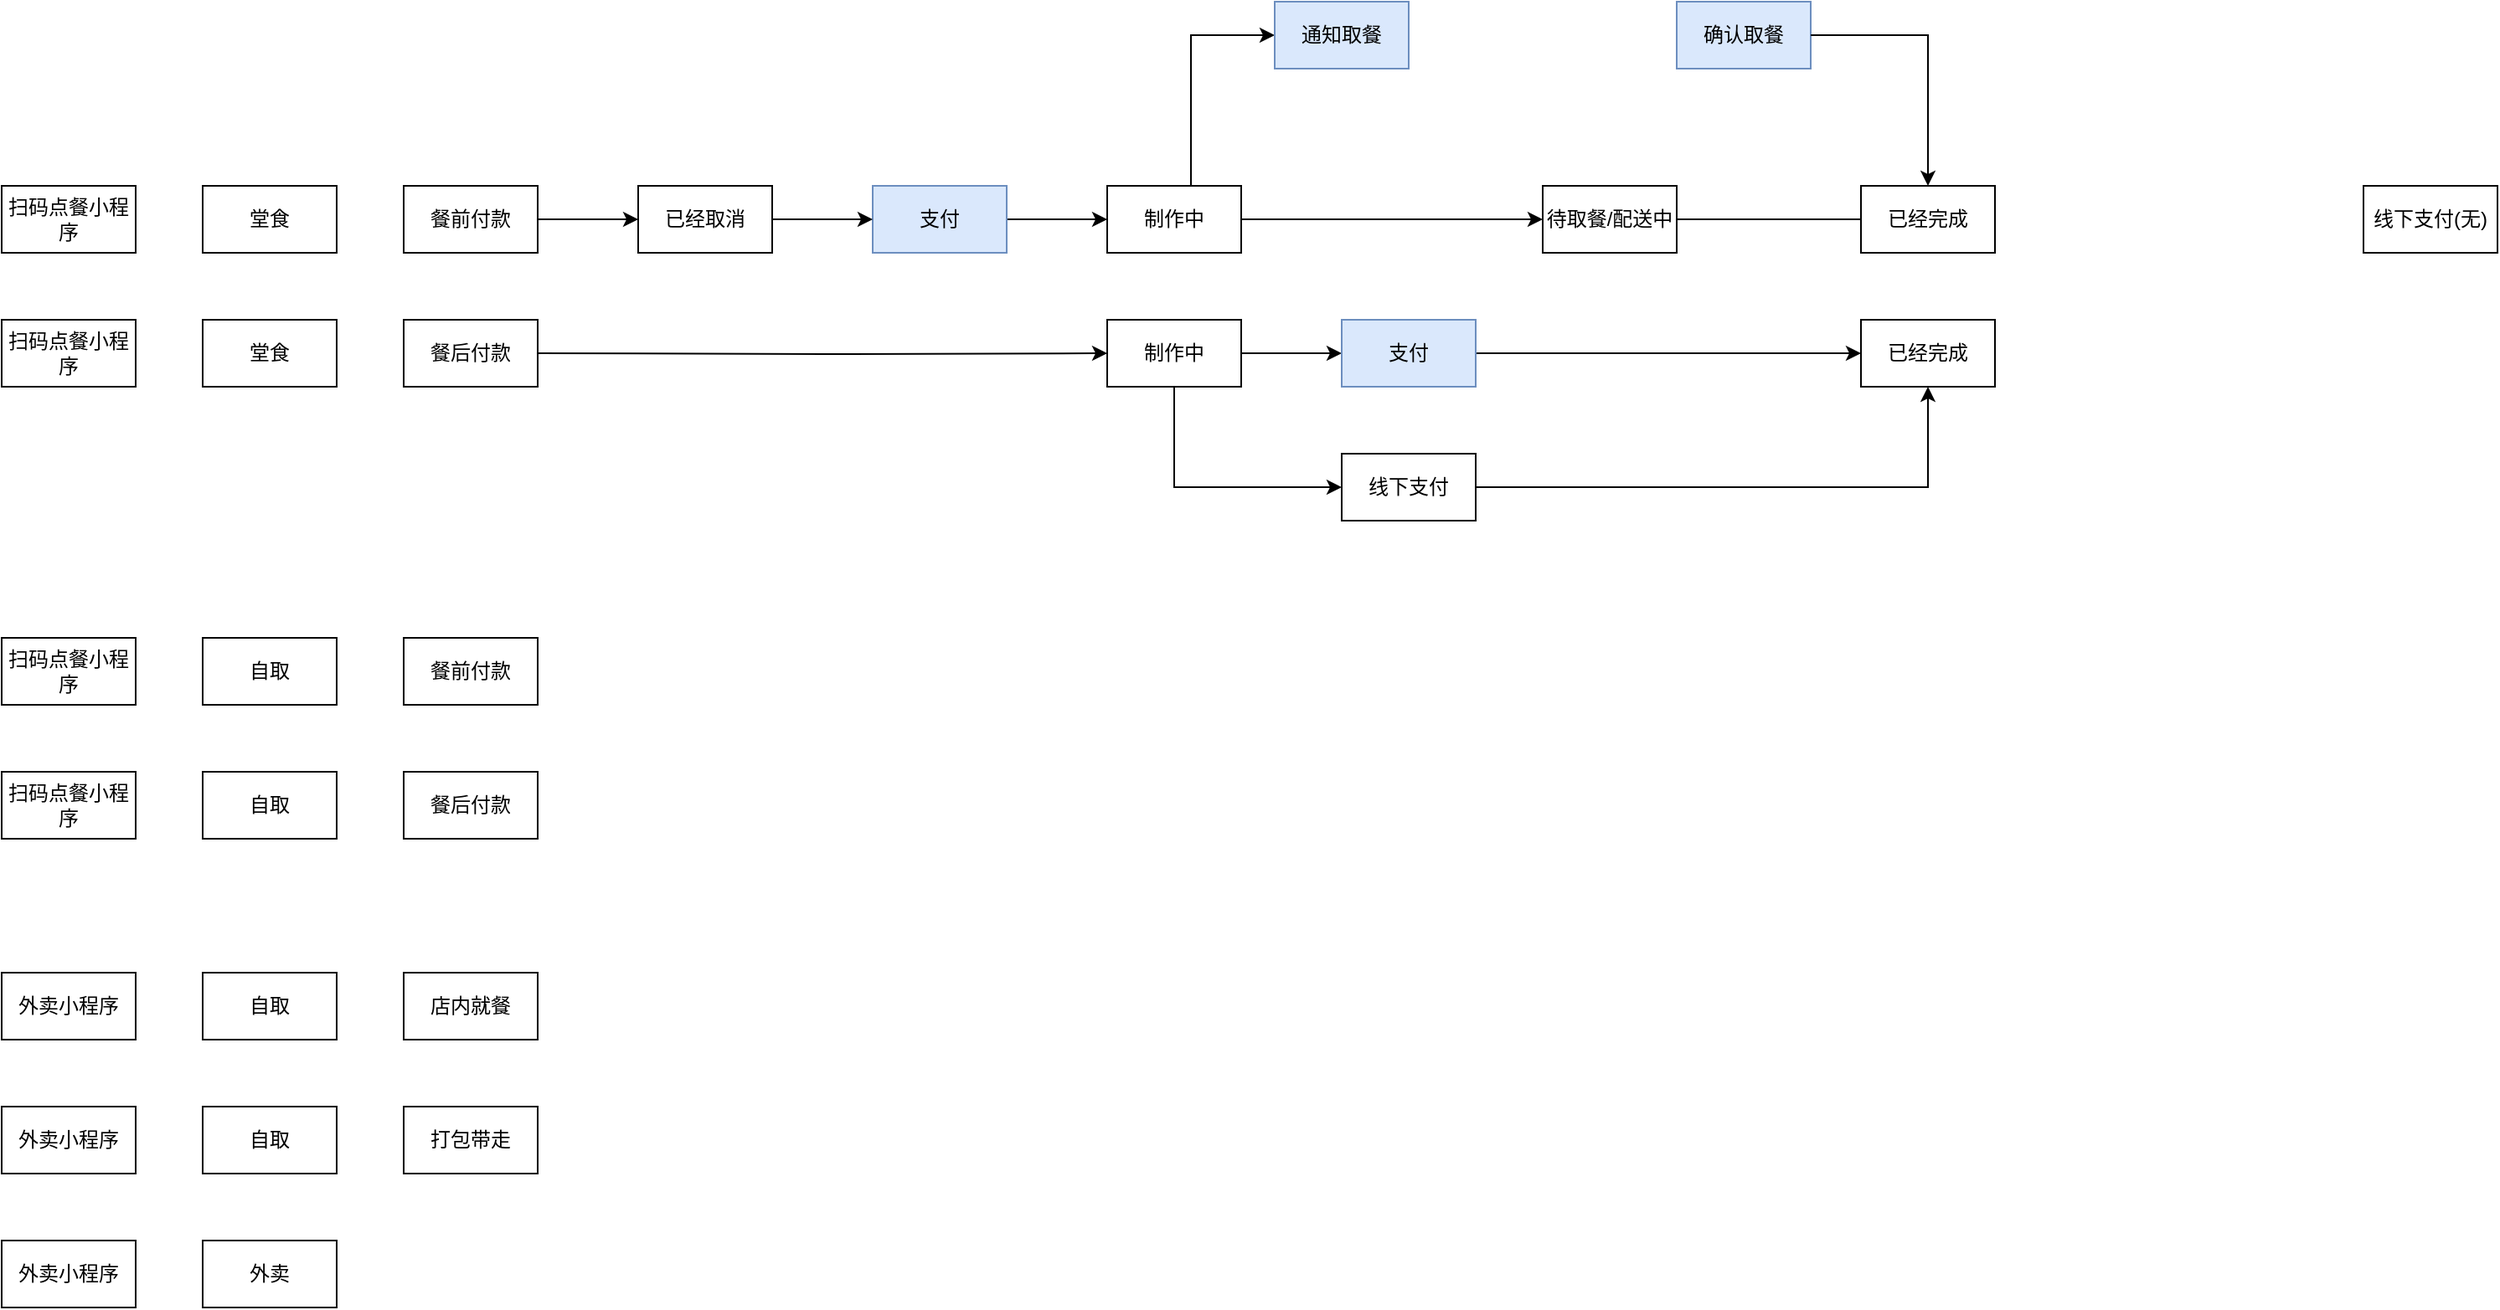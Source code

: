 <mxfile version="22.0.8" type="github">
  <diagram id="C5RBs43oDa-KdzZeNtuy" name="Page-1">
    <mxGraphModel dx="940" dy="1659" grid="1" gridSize="10" guides="1" tooltips="1" connect="1" arrows="1" fold="1" page="1" pageScale="1" pageWidth="827" pageHeight="1169" math="0" shadow="0">
      <root>
        <mxCell id="WIyWlLk6GJQsqaUBKTNV-0" />
        <mxCell id="WIyWlLk6GJQsqaUBKTNV-1" parent="WIyWlLk6GJQsqaUBKTNV-0" />
        <mxCell id="pHIMFOc5z1mj0au0Gz62-32" style="edgeStyle=orthogonalEdgeStyle;rounded=0;orthogonalLoop=1;jettySize=auto;html=1;entryX=0;entryY=0.5;entryDx=0;entryDy=0;" parent="WIyWlLk6GJQsqaUBKTNV-1" source="pHIMFOc5z1mj0au0Gz62-0" target="pHIMFOc5z1mj0au0Gz62-33" edge="1">
          <mxGeometry relative="1" as="geometry" />
        </mxCell>
        <mxCell id="pHIMFOc5z1mj0au0Gz62-0" value="餐前付款" style="rounded=0;whiteSpace=wrap;html=1;" parent="WIyWlLk6GJQsqaUBKTNV-1" vertex="1">
          <mxGeometry x="360" y="80" width="80" height="40" as="geometry" />
        </mxCell>
        <mxCell id="pHIMFOc5z1mj0au0Gz62-1" value="餐后付款" style="rounded=0;whiteSpace=wrap;html=1;" parent="WIyWlLk6GJQsqaUBKTNV-1" vertex="1">
          <mxGeometry x="360" y="160" width="80" height="40" as="geometry" />
        </mxCell>
        <mxCell id="pHIMFOc5z1mj0au0Gz62-2" value="堂食" style="rounded=0;whiteSpace=wrap;html=1;" parent="WIyWlLk6GJQsqaUBKTNV-1" vertex="1">
          <mxGeometry x="240" y="80" width="80" height="40" as="geometry" />
        </mxCell>
        <mxCell id="pHIMFOc5z1mj0au0Gz62-6" value="外卖小程序" style="rounded=0;whiteSpace=wrap;html=1;" parent="WIyWlLk6GJQsqaUBKTNV-1" vertex="1">
          <mxGeometry x="120" y="550" width="80" height="40" as="geometry" />
        </mxCell>
        <mxCell id="pHIMFOc5z1mj0au0Gz62-13" value="自取" style="rounded=0;whiteSpace=wrap;html=1;" parent="WIyWlLk6GJQsqaUBKTNV-1" vertex="1">
          <mxGeometry x="240" y="550" width="80" height="40" as="geometry" />
        </mxCell>
        <mxCell id="pHIMFOc5z1mj0au0Gz62-14" value="店内就餐" style="rounded=0;whiteSpace=wrap;html=1;" parent="WIyWlLk6GJQsqaUBKTNV-1" vertex="1">
          <mxGeometry x="360" y="550" width="80" height="40" as="geometry" />
        </mxCell>
        <mxCell id="pHIMFOc5z1mj0au0Gz62-17" value="扫码点餐小程序" style="rounded=0;whiteSpace=wrap;html=1;" parent="WIyWlLk6GJQsqaUBKTNV-1" vertex="1">
          <mxGeometry x="120" y="80" width="80" height="40" as="geometry" />
        </mxCell>
        <mxCell id="pHIMFOc5z1mj0au0Gz62-18" value="扫码点餐小程序" style="rounded=0;whiteSpace=wrap;html=1;" parent="WIyWlLk6GJQsqaUBKTNV-1" vertex="1">
          <mxGeometry x="120" y="160" width="80" height="40" as="geometry" />
        </mxCell>
        <mxCell id="pHIMFOc5z1mj0au0Gz62-19" value="堂食" style="rounded=0;whiteSpace=wrap;html=1;" parent="WIyWlLk6GJQsqaUBKTNV-1" vertex="1">
          <mxGeometry x="240" y="160" width="80" height="40" as="geometry" />
        </mxCell>
        <mxCell id="pHIMFOc5z1mj0au0Gz62-20" value="餐前付款" style="rounded=0;whiteSpace=wrap;html=1;" parent="WIyWlLk6GJQsqaUBKTNV-1" vertex="1">
          <mxGeometry x="360" y="350" width="80" height="40" as="geometry" />
        </mxCell>
        <mxCell id="pHIMFOc5z1mj0au0Gz62-21" value="餐后付款" style="rounded=0;whiteSpace=wrap;html=1;" parent="WIyWlLk6GJQsqaUBKTNV-1" vertex="1">
          <mxGeometry x="360" y="430" width="80" height="40" as="geometry" />
        </mxCell>
        <mxCell id="pHIMFOc5z1mj0au0Gz62-22" value="自取" style="rounded=0;whiteSpace=wrap;html=1;" parent="WIyWlLk6GJQsqaUBKTNV-1" vertex="1">
          <mxGeometry x="240" y="350" width="80" height="40" as="geometry" />
        </mxCell>
        <mxCell id="pHIMFOc5z1mj0au0Gz62-23" value="扫码点餐小程序" style="rounded=0;whiteSpace=wrap;html=1;" parent="WIyWlLk6GJQsqaUBKTNV-1" vertex="1">
          <mxGeometry x="120" y="350" width="80" height="40" as="geometry" />
        </mxCell>
        <mxCell id="pHIMFOc5z1mj0au0Gz62-24" value="扫码点餐小程序" style="rounded=0;whiteSpace=wrap;html=1;" parent="WIyWlLk6GJQsqaUBKTNV-1" vertex="1">
          <mxGeometry x="120" y="430" width="80" height="40" as="geometry" />
        </mxCell>
        <mxCell id="pHIMFOc5z1mj0au0Gz62-25" value="自取" style="rounded=0;whiteSpace=wrap;html=1;" parent="WIyWlLk6GJQsqaUBKTNV-1" vertex="1">
          <mxGeometry x="240" y="430" width="80" height="40" as="geometry" />
        </mxCell>
        <mxCell id="pHIMFOc5z1mj0au0Gz62-26" value="外卖小程序" style="rounded=0;whiteSpace=wrap;html=1;" parent="WIyWlLk6GJQsqaUBKTNV-1" vertex="1">
          <mxGeometry x="120" y="630" width="80" height="40" as="geometry" />
        </mxCell>
        <mxCell id="pHIMFOc5z1mj0au0Gz62-27" value="自取" style="rounded=0;whiteSpace=wrap;html=1;" parent="WIyWlLk6GJQsqaUBKTNV-1" vertex="1">
          <mxGeometry x="240" y="630" width="80" height="40" as="geometry" />
        </mxCell>
        <mxCell id="pHIMFOc5z1mj0au0Gz62-28" value="打包带走" style="rounded=0;whiteSpace=wrap;html=1;" parent="WIyWlLk6GJQsqaUBKTNV-1" vertex="1">
          <mxGeometry x="360" y="630" width="80" height="40" as="geometry" />
        </mxCell>
        <mxCell id="pHIMFOc5z1mj0au0Gz62-29" value="外卖小程序" style="rounded=0;whiteSpace=wrap;html=1;" parent="WIyWlLk6GJQsqaUBKTNV-1" vertex="1">
          <mxGeometry x="120" y="710" width="80" height="40" as="geometry" />
        </mxCell>
        <mxCell id="pHIMFOc5z1mj0au0Gz62-30" value="外卖" style="rounded=0;whiteSpace=wrap;html=1;" parent="WIyWlLk6GJQsqaUBKTNV-1" vertex="1">
          <mxGeometry x="240" y="710" width="80" height="40" as="geometry" />
        </mxCell>
        <mxCell id="pHIMFOc5z1mj0au0Gz62-38" style="edgeStyle=orthogonalEdgeStyle;rounded=0;orthogonalLoop=1;jettySize=auto;html=1;entryX=0;entryY=0.5;entryDx=0;entryDy=0;" parent="WIyWlLk6GJQsqaUBKTNV-1" source="pHIMFOc5z1mj0au0Gz62-31" target="pHIMFOc5z1mj0au0Gz62-37" edge="1">
          <mxGeometry relative="1" as="geometry" />
        </mxCell>
        <mxCell id="pHIMFOc5z1mj0au0Gz62-31" value="支付" style="rounded=0;whiteSpace=wrap;html=1;fillColor=#dae8fc;strokeColor=#6c8ebf;" parent="WIyWlLk6GJQsqaUBKTNV-1" vertex="1">
          <mxGeometry x="640" y="80" width="80" height="40" as="geometry" />
        </mxCell>
        <mxCell id="pHIMFOc5z1mj0au0Gz62-36" style="edgeStyle=orthogonalEdgeStyle;rounded=0;orthogonalLoop=1;jettySize=auto;html=1;entryX=0;entryY=0.5;entryDx=0;entryDy=0;" parent="WIyWlLk6GJQsqaUBKTNV-1" source="pHIMFOc5z1mj0au0Gz62-33" target="pHIMFOc5z1mj0au0Gz62-31" edge="1">
          <mxGeometry relative="1" as="geometry" />
        </mxCell>
        <mxCell id="pHIMFOc5z1mj0au0Gz62-33" value="已经取消" style="rounded=0;whiteSpace=wrap;html=1;" parent="WIyWlLk6GJQsqaUBKTNV-1" vertex="1">
          <mxGeometry x="500" y="80" width="80" height="40" as="geometry" />
        </mxCell>
        <mxCell id="pHIMFOc5z1mj0au0Gz62-40" style="edgeStyle=orthogonalEdgeStyle;rounded=0;orthogonalLoop=1;jettySize=auto;html=1;entryX=0;entryY=0.5;entryDx=0;entryDy=0;" parent="WIyWlLk6GJQsqaUBKTNV-1" source="pHIMFOc5z1mj0au0Gz62-37" target="pHIMFOc5z1mj0au0Gz62-39" edge="1">
          <mxGeometry relative="1" as="geometry" />
        </mxCell>
        <mxCell id="pHIMFOc5z1mj0au0Gz62-69" style="edgeStyle=orthogonalEdgeStyle;rounded=0;orthogonalLoop=1;jettySize=auto;html=1;entryX=0;entryY=0.5;entryDx=0;entryDy=0;" parent="WIyWlLk6GJQsqaUBKTNV-1" source="pHIMFOc5z1mj0au0Gz62-37" target="pHIMFOc5z1mj0au0Gz62-41" edge="1">
          <mxGeometry relative="1" as="geometry">
            <Array as="points">
              <mxPoint x="830" y="-10" />
            </Array>
          </mxGeometry>
        </mxCell>
        <mxCell id="pHIMFOc5z1mj0au0Gz62-37" value="制作中" style="rounded=0;whiteSpace=wrap;html=1;" parent="WIyWlLk6GJQsqaUBKTNV-1" vertex="1">
          <mxGeometry x="780" y="80" width="80" height="40" as="geometry" />
        </mxCell>
        <mxCell id="pHIMFOc5z1mj0au0Gz62-47" style="edgeStyle=orthogonalEdgeStyle;rounded=0;orthogonalLoop=1;jettySize=auto;html=1;" parent="WIyWlLk6GJQsqaUBKTNV-1" source="pHIMFOc5z1mj0au0Gz62-39" edge="1">
          <mxGeometry relative="1" as="geometry">
            <mxPoint x="1270" y="100" as="targetPoint" />
          </mxGeometry>
        </mxCell>
        <mxCell id="pHIMFOc5z1mj0au0Gz62-39" value="待取餐/配送中" style="rounded=0;whiteSpace=wrap;html=1;" parent="WIyWlLk6GJQsqaUBKTNV-1" vertex="1">
          <mxGeometry x="1040" y="80" width="80" height="40" as="geometry" />
        </mxCell>
        <mxCell id="pHIMFOc5z1mj0au0Gz62-41" value="通知取餐" style="rounded=0;whiteSpace=wrap;html=1;fillColor=#dae8fc;strokeColor=#6c8ebf;" parent="WIyWlLk6GJQsqaUBKTNV-1" vertex="1">
          <mxGeometry x="880" y="-30" width="80" height="40" as="geometry" />
        </mxCell>
        <mxCell id="pHIMFOc5z1mj0au0Gz62-42" value="确认取餐" style="rounded=0;whiteSpace=wrap;html=1;fillColor=#dae8fc;strokeColor=#6c8ebf;" parent="WIyWlLk6GJQsqaUBKTNV-1" vertex="1">
          <mxGeometry x="1120" y="-30" width="80" height="40" as="geometry" />
        </mxCell>
        <mxCell id="pHIMFOc5z1mj0au0Gz62-44" value="线下支付(无)" style="rounded=0;whiteSpace=wrap;html=1;" parent="WIyWlLk6GJQsqaUBKTNV-1" vertex="1">
          <mxGeometry x="1530" y="80" width="80" height="40" as="geometry" />
        </mxCell>
        <mxCell id="pHIMFOc5z1mj0au0Gz62-45" value="已经完成" style="rounded=0;whiteSpace=wrap;html=1;" parent="WIyWlLk6GJQsqaUBKTNV-1" vertex="1">
          <mxGeometry x="1230" y="80" width="80" height="40" as="geometry" />
        </mxCell>
        <mxCell id="pHIMFOc5z1mj0au0Gz62-46" style="edgeStyle=orthogonalEdgeStyle;rounded=0;orthogonalLoop=1;jettySize=auto;html=1;entryX=0.5;entryY=0;entryDx=0;entryDy=0;" parent="WIyWlLk6GJQsqaUBKTNV-1" source="pHIMFOc5z1mj0au0Gz62-42" target="pHIMFOc5z1mj0au0Gz62-45" edge="1">
          <mxGeometry relative="1" as="geometry" />
        </mxCell>
        <mxCell id="pHIMFOc5z1mj0au0Gz62-48" style="edgeStyle=orthogonalEdgeStyle;rounded=0;orthogonalLoop=1;jettySize=auto;html=1;entryX=0;entryY=0.5;entryDx=0;entryDy=0;" parent="WIyWlLk6GJQsqaUBKTNV-1" target="pHIMFOc5z1mj0au0Gz62-54" edge="1">
          <mxGeometry relative="1" as="geometry">
            <mxPoint x="440" y="180" as="sourcePoint" />
            <mxPoint x="500" y="180" as="targetPoint" />
          </mxGeometry>
        </mxCell>
        <mxCell id="pHIMFOc5z1mj0au0Gz62-64" style="edgeStyle=orthogonalEdgeStyle;rounded=0;orthogonalLoop=1;jettySize=auto;html=1;entryX=0;entryY=0.5;entryDx=0;entryDy=0;" parent="WIyWlLk6GJQsqaUBKTNV-1" source="pHIMFOc5z1mj0au0Gz62-54" target="pHIMFOc5z1mj0au0Gz62-62" edge="1">
          <mxGeometry relative="1" as="geometry" />
        </mxCell>
        <mxCell id="pHIMFOc5z1mj0au0Gz62-67" style="edgeStyle=orthogonalEdgeStyle;rounded=0;orthogonalLoop=1;jettySize=auto;html=1;entryX=0;entryY=0.5;entryDx=0;entryDy=0;" parent="WIyWlLk6GJQsqaUBKTNV-1" source="pHIMFOc5z1mj0au0Gz62-54" target="pHIMFOc5z1mj0au0Gz62-59" edge="1">
          <mxGeometry relative="1" as="geometry">
            <Array as="points">
              <mxPoint x="820" y="260" />
            </Array>
          </mxGeometry>
        </mxCell>
        <mxCell id="pHIMFOc5z1mj0au0Gz62-54" value="制作中" style="rounded=0;whiteSpace=wrap;html=1;" parent="WIyWlLk6GJQsqaUBKTNV-1" vertex="1">
          <mxGeometry x="780" y="160" width="80" height="40" as="geometry" />
        </mxCell>
        <mxCell id="pHIMFOc5z1mj0au0Gz62-68" style="edgeStyle=orthogonalEdgeStyle;rounded=0;orthogonalLoop=1;jettySize=auto;html=1;" parent="WIyWlLk6GJQsqaUBKTNV-1" source="pHIMFOc5z1mj0au0Gz62-59" target="pHIMFOc5z1mj0au0Gz62-60" edge="1">
          <mxGeometry relative="1" as="geometry" />
        </mxCell>
        <mxCell id="pHIMFOc5z1mj0au0Gz62-59" value="线下支付" style="rounded=0;whiteSpace=wrap;html=1;" parent="WIyWlLk6GJQsqaUBKTNV-1" vertex="1">
          <mxGeometry x="920" y="240" width="80" height="40" as="geometry" />
        </mxCell>
        <mxCell id="pHIMFOc5z1mj0au0Gz62-60" value="已经完成" style="rounded=0;whiteSpace=wrap;html=1;" parent="WIyWlLk6GJQsqaUBKTNV-1" vertex="1">
          <mxGeometry x="1230" y="160" width="80" height="40" as="geometry" />
        </mxCell>
        <mxCell id="pHIMFOc5z1mj0au0Gz62-66" style="edgeStyle=orthogonalEdgeStyle;rounded=0;orthogonalLoop=1;jettySize=auto;html=1;entryX=0;entryY=0.5;entryDx=0;entryDy=0;" parent="WIyWlLk6GJQsqaUBKTNV-1" source="pHIMFOc5z1mj0au0Gz62-62" target="pHIMFOc5z1mj0au0Gz62-60" edge="1">
          <mxGeometry relative="1" as="geometry" />
        </mxCell>
        <mxCell id="pHIMFOc5z1mj0au0Gz62-62" value="支付" style="rounded=0;whiteSpace=wrap;html=1;fillColor=#dae8fc;strokeColor=#6c8ebf;" parent="WIyWlLk6GJQsqaUBKTNV-1" vertex="1">
          <mxGeometry x="920" y="160" width="80" height="40" as="geometry" />
        </mxCell>
      </root>
    </mxGraphModel>
  </diagram>
</mxfile>

